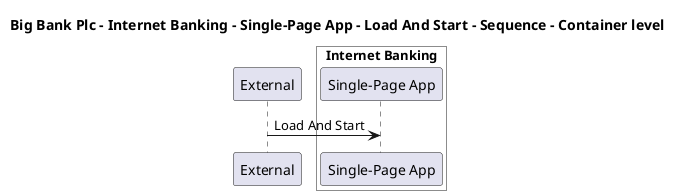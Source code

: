 @startuml

title Big Bank Plc - Internet Banking - Single-Page App - Load And Start - Sequence - Container level

participant "External" as C4InterFlow.SoftwareSystems.ExternalSystem

box "Internet Banking" #White
    participant "Single-Page App" as BigBankPlc.SoftwareSystems.InternetBanking.Containers.SinglePageApp
end box


C4InterFlow.SoftwareSystems.ExternalSystem -> BigBankPlc.SoftwareSystems.InternetBanking.Containers.SinglePageApp : Load And Start


@enduml
